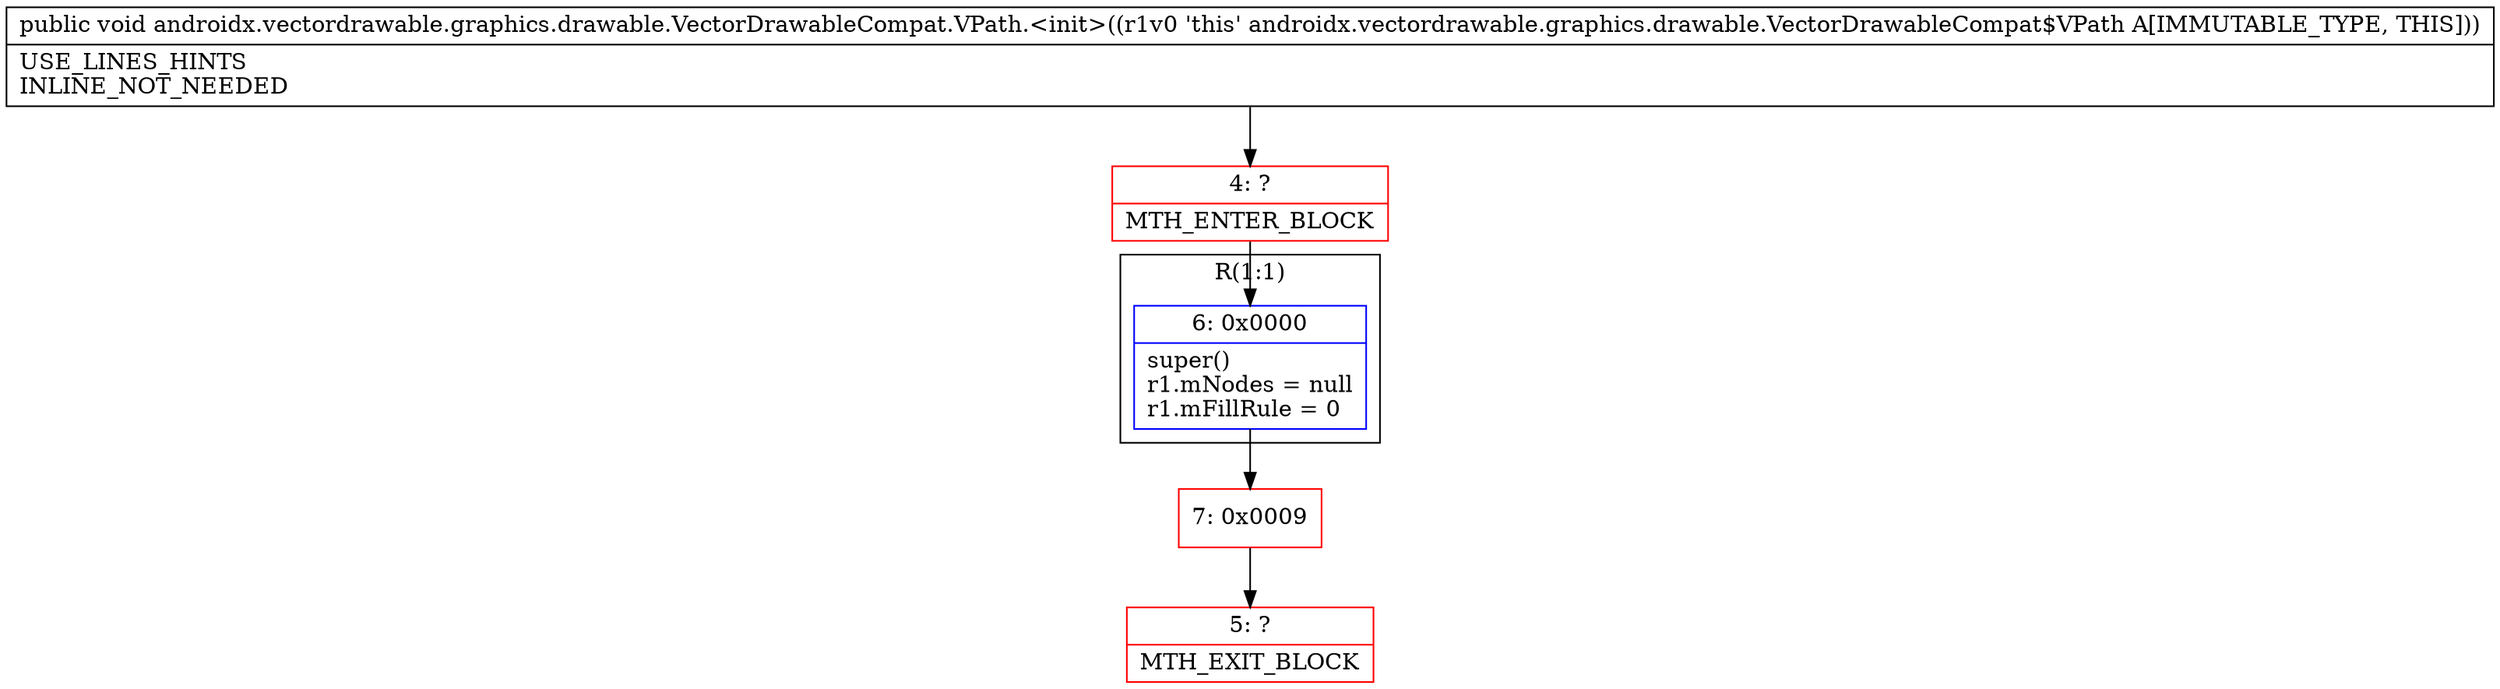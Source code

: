 digraph "CFG forandroidx.vectordrawable.graphics.drawable.VectorDrawableCompat.VPath.\<init\>()V" {
subgraph cluster_Region_200887173 {
label = "R(1:1)";
node [shape=record,color=blue];
Node_6 [shape=record,label="{6\:\ 0x0000|super()\lr1.mNodes = null\lr1.mFillRule = 0\l}"];
}
Node_4 [shape=record,color=red,label="{4\:\ ?|MTH_ENTER_BLOCK\l}"];
Node_7 [shape=record,color=red,label="{7\:\ 0x0009}"];
Node_5 [shape=record,color=red,label="{5\:\ ?|MTH_EXIT_BLOCK\l}"];
MethodNode[shape=record,label="{public void androidx.vectordrawable.graphics.drawable.VectorDrawableCompat.VPath.\<init\>((r1v0 'this' androidx.vectordrawable.graphics.drawable.VectorDrawableCompat$VPath A[IMMUTABLE_TYPE, THIS]))  | USE_LINES_HINTS\lINLINE_NOT_NEEDED\l}"];
MethodNode -> Node_4;Node_6 -> Node_7;
Node_4 -> Node_6;
Node_7 -> Node_5;
}

